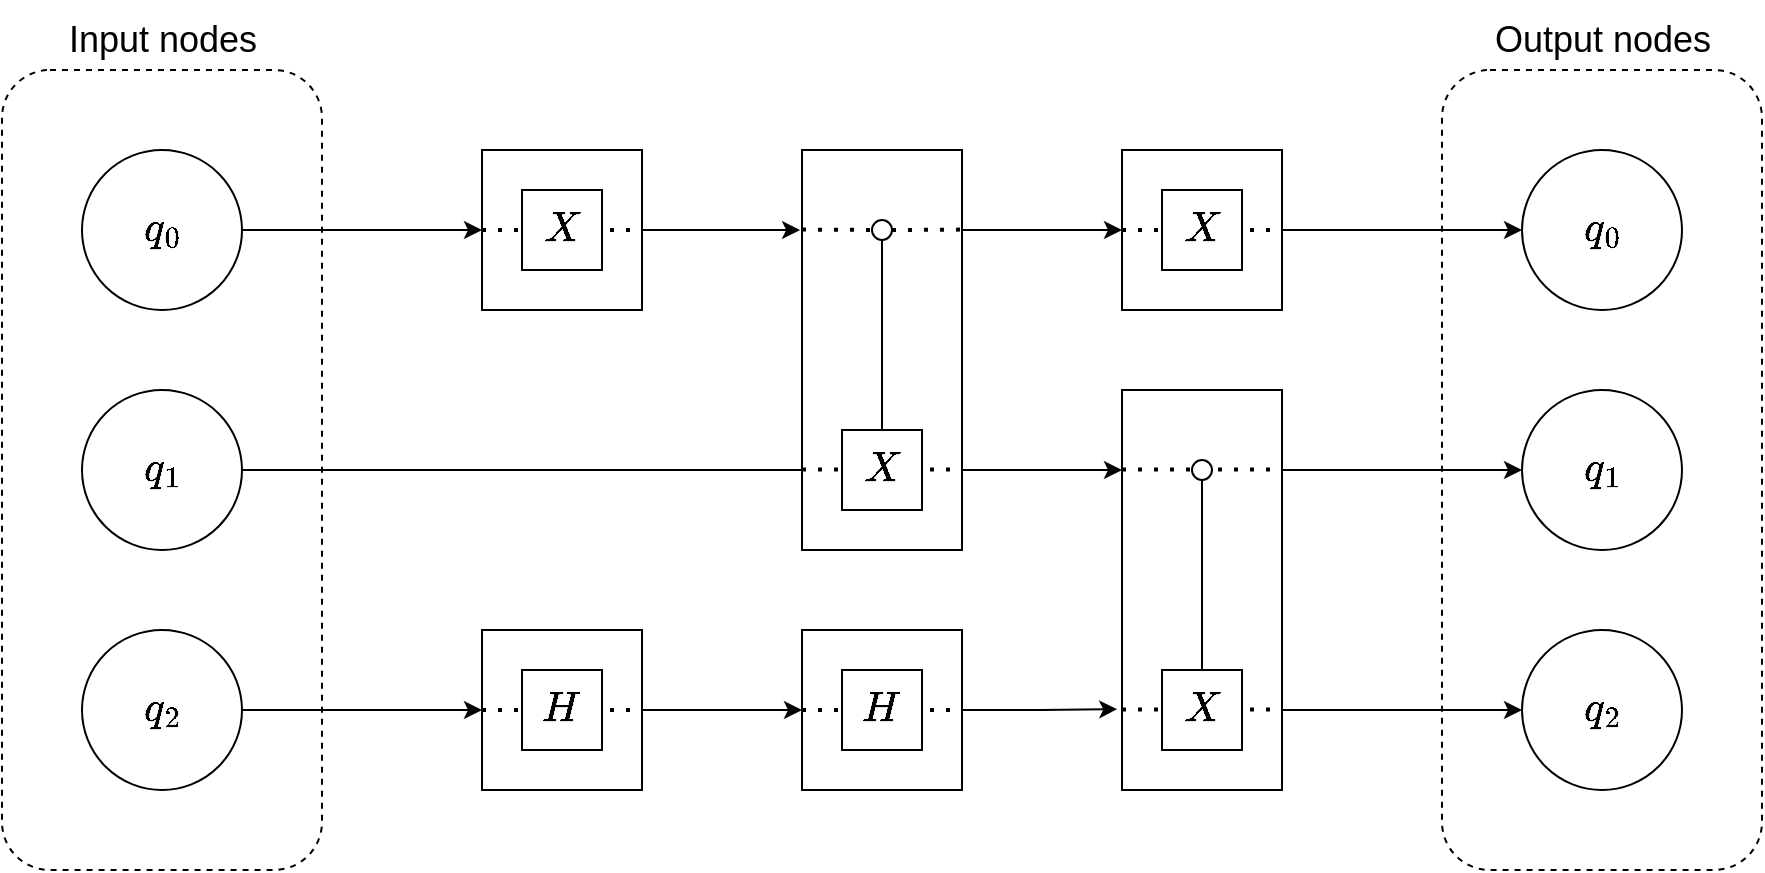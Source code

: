 <mxfile>
    <diagram name="Page-1" id="TqO0XknMDxeJT55NkYOL">
        <mxGraphModel dx="1053" dy="1194" grid="1" gridSize="10" guides="1" tooltips="1" connect="1" arrows="1" fold="1" page="1" pageScale="1" pageWidth="850" pageHeight="1100" math="1" shadow="0">
            <root>
                <mxCell id="0"/>
                <mxCell id="1" parent="0"/>
                <mxCell id="89ghsDv7PfAujkezo9FC-46" value="" style="rounded=1;whiteSpace=wrap;html=1;dashed=1;" parent="1" vertex="1">
                    <mxGeometry x="720" y="40" width="160" height="400" as="geometry"/>
                </mxCell>
                <mxCell id="89ghsDv7PfAujkezo9FC-45" value="" style="rounded=1;whiteSpace=wrap;html=1;dashed=1;" parent="1" vertex="1">
                    <mxGeometry y="40" width="160" height="400" as="geometry"/>
                </mxCell>
                <mxCell id="89ghsDv7PfAujkezo9FC-12" style="edgeStyle=orthogonalEdgeStyle;rounded=0;orthogonalLoop=1;jettySize=auto;html=1;entryX=0;entryY=0.5;entryDx=0;entryDy=0;" parent="1" source="89ghsDv7PfAujkezo9FC-1" target="89ghsDv7PfAujkezo9FC-4" edge="1">
                    <mxGeometry relative="1" as="geometry"/>
                </mxCell>
                <mxCell id="89ghsDv7PfAujkezo9FC-1" value="$$q_0$$" style="ellipse;whiteSpace=wrap;html=1;fontSize=18;" parent="1" vertex="1">
                    <mxGeometry x="40" y="80" width="80" height="80" as="geometry"/>
                </mxCell>
                <mxCell id="89ghsDv7PfAujkezo9FC-19" style="edgeStyle=orthogonalEdgeStyle;rounded=0;orthogonalLoop=1;jettySize=auto;html=1;" parent="1" source="89ghsDv7PfAujkezo9FC-2" edge="1">
                    <mxGeometry relative="1" as="geometry">
                        <mxPoint x="410" y="240" as="targetPoint"/>
                    </mxGeometry>
                </mxCell>
                <mxCell id="89ghsDv7PfAujkezo9FC-2" value="$$q_1$$" style="ellipse;whiteSpace=wrap;html=1;fontSize=18;" parent="1" vertex="1">
                    <mxGeometry x="40" y="200" width="80" height="80" as="geometry"/>
                </mxCell>
                <mxCell id="89ghsDv7PfAujkezo9FC-29" style="edgeStyle=orthogonalEdgeStyle;rounded=0;orthogonalLoop=1;jettySize=auto;html=1;entryX=0;entryY=0.5;entryDx=0;entryDy=0;" parent="1" source="89ghsDv7PfAujkezo9FC-3" target="89ghsDv7PfAujkezo9FC-25" edge="1">
                    <mxGeometry relative="1" as="geometry">
                        <mxPoint x="250" y="360" as="targetPoint"/>
                    </mxGeometry>
                </mxCell>
                <mxCell id="89ghsDv7PfAujkezo9FC-3" value="$$q_2$$" style="ellipse;whiteSpace=wrap;html=1;fontSize=18;" parent="1" vertex="1">
                    <mxGeometry x="40" y="320" width="80" height="80" as="geometry"/>
                </mxCell>
                <mxCell id="89ghsDv7PfAujkezo9FC-4" value="" style="rounded=0;whiteSpace=wrap;html=1;" parent="1" vertex="1">
                    <mxGeometry x="240" y="80" width="80" height="80" as="geometry"/>
                </mxCell>
                <mxCell id="89ghsDv7PfAujkezo9FC-13" style="edgeStyle=orthogonalEdgeStyle;rounded=0;orthogonalLoop=1;jettySize=auto;html=1;" parent="1" source="89ghsDv7PfAujkezo9FC-5" edge="1">
                    <mxGeometry relative="1" as="geometry">
                        <Array as="points">
                            <mxPoint x="550" y="120"/>
                            <mxPoint x="550" y="120"/>
                        </Array>
                        <mxPoint x="560" y="120" as="targetPoint"/>
                    </mxGeometry>
                </mxCell>
                <mxCell id="89ghsDv7PfAujkezo9FC-21" style="edgeStyle=orthogonalEdgeStyle;rounded=0;orthogonalLoop=1;jettySize=auto;html=1;" parent="1" source="89ghsDv7PfAujkezo9FC-5" edge="1">
                    <mxGeometry relative="1" as="geometry">
                        <mxPoint x="560" y="240" as="targetPoint"/>
                        <Array as="points">
                            <mxPoint x="540" y="240"/>
                            <mxPoint x="540" y="240"/>
                        </Array>
                    </mxGeometry>
                </mxCell>
                <mxCell id="89ghsDv7PfAujkezo9FC-5" value="" style="rounded=0;whiteSpace=wrap;html=1;" parent="1" vertex="1">
                    <mxGeometry x="400" y="80" width="80" height="200" as="geometry"/>
                </mxCell>
                <mxCell id="89ghsDv7PfAujkezo9FC-22" style="edgeStyle=orthogonalEdgeStyle;rounded=0;orthogonalLoop=1;jettySize=auto;html=1;entryX=0;entryY=0.5;entryDx=0;entryDy=0;" parent="1" source="89ghsDv7PfAujkezo9FC-6" target="89ghsDv7PfAujkezo9FC-8" edge="1">
                    <mxGeometry relative="1" as="geometry">
                        <Array as="points">
                            <mxPoint x="670" y="240"/>
                            <mxPoint x="670" y="240"/>
                        </Array>
                    </mxGeometry>
                </mxCell>
                <mxCell id="89ghsDv7PfAujkezo9FC-32" style="edgeStyle=orthogonalEdgeStyle;rounded=0;orthogonalLoop=1;jettySize=auto;html=1;entryX=0;entryY=0.5;entryDx=0;entryDy=0;" parent="1" source="89ghsDv7PfAujkezo9FC-6" target="89ghsDv7PfAujkezo9FC-9" edge="1">
                    <mxGeometry relative="1" as="geometry">
                        <Array as="points">
                            <mxPoint x="670" y="360"/>
                            <mxPoint x="670" y="360"/>
                        </Array>
                    </mxGeometry>
                </mxCell>
                <mxCell id="89ghsDv7PfAujkezo9FC-6" value="" style="rounded=0;whiteSpace=wrap;html=1;" parent="1" vertex="1">
                    <mxGeometry x="560" y="200" width="80" height="200" as="geometry"/>
                </mxCell>
                <mxCell id="89ghsDv7PfAujkezo9FC-7" value="$$q_0$$" style="ellipse;whiteSpace=wrap;html=1;fontSize=18;" parent="1" vertex="1">
                    <mxGeometry x="760" y="80" width="80" height="80" as="geometry"/>
                </mxCell>
                <mxCell id="89ghsDv7PfAujkezo9FC-8" value="$$q_1$$" style="ellipse;whiteSpace=wrap;html=1;fontSize=18;" parent="1" vertex="1">
                    <mxGeometry x="760" y="200" width="80" height="80" as="geometry"/>
                </mxCell>
                <mxCell id="89ghsDv7PfAujkezo9FC-9" value="$$q_2$$" style="ellipse;whiteSpace=wrap;html=1;fontSize=18;" parent="1" vertex="1">
                    <mxGeometry x="760" y="320" width="80" height="80" as="geometry"/>
                </mxCell>
                <mxCell id="89ghsDv7PfAujkezo9FC-11" style="edgeStyle=orthogonalEdgeStyle;rounded=0;orthogonalLoop=1;jettySize=auto;html=1;entryX=-0.012;entryY=0.2;entryDx=0;entryDy=0;entryPerimeter=0;" parent="1" source="89ghsDv7PfAujkezo9FC-4" target="89ghsDv7PfAujkezo9FC-5" edge="1">
                    <mxGeometry relative="1" as="geometry"/>
                </mxCell>
                <mxCell id="89ghsDv7PfAujkezo9FC-15" value="" style="endArrow=none;dashed=1;html=1;dashPattern=1 3;strokeWidth=2;rounded=0;entryX=1;entryY=0.5;entryDx=0;entryDy=0;" parent="1" target="89ghsDv7PfAujkezo9FC-4" edge="1">
                    <mxGeometry width="50" height="50" relative="1" as="geometry">
                        <mxPoint x="240" y="120" as="sourcePoint"/>
                        <mxPoint x="290" y="70" as="targetPoint"/>
                    </mxGeometry>
                </mxCell>
                <mxCell id="89ghsDv7PfAujkezo9FC-16" value="" style="endArrow=none;dashed=1;html=1;dashPattern=1 3;strokeWidth=2;rounded=0;entryX=1;entryY=0.5;entryDx=0;entryDy=0;" parent="1" source="89ghsDv7PfAujkezo9FC-40" edge="1">
                    <mxGeometry width="50" height="50" relative="1" as="geometry">
                        <mxPoint x="400" y="119.8" as="sourcePoint"/>
                        <mxPoint x="480" y="119.8" as="targetPoint"/>
                    </mxGeometry>
                </mxCell>
                <mxCell id="89ghsDv7PfAujkezo9FC-17" value="" style="endArrow=none;dashed=1;html=1;dashPattern=1 3;strokeWidth=2;rounded=0;entryX=1;entryY=0.5;entryDx=0;entryDy=0;" parent="1" edge="1">
                    <mxGeometry width="50" height="50" relative="1" as="geometry">
                        <mxPoint x="400" y="239.8" as="sourcePoint"/>
                        <mxPoint x="480" y="239.8" as="targetPoint"/>
                    </mxGeometry>
                </mxCell>
                <mxCell id="89ghsDv7PfAujkezo9FC-20" value="" style="endArrow=none;dashed=1;html=1;dashPattern=1 3;strokeWidth=2;rounded=0;entryX=1;entryY=0.5;entryDx=0;entryDy=0;" parent="1" edge="1">
                    <mxGeometry width="50" height="50" relative="1" as="geometry">
                        <mxPoint x="560" y="239.8" as="sourcePoint"/>
                        <mxPoint x="640" y="239.8" as="targetPoint"/>
                    </mxGeometry>
                </mxCell>
                <mxCell id="89ghsDv7PfAujkezo9FC-30" style="edgeStyle=orthogonalEdgeStyle;rounded=0;orthogonalLoop=1;jettySize=auto;html=1;" parent="1" source="89ghsDv7PfAujkezo9FC-25" edge="1">
                    <mxGeometry relative="1" as="geometry">
                        <mxPoint x="400" y="360" as="targetPoint"/>
                    </mxGeometry>
                </mxCell>
                <mxCell id="89ghsDv7PfAujkezo9FC-25" value="" style="rounded=0;whiteSpace=wrap;html=1;" parent="1" vertex="1">
                    <mxGeometry x="240" y="320" width="80" height="80" as="geometry"/>
                </mxCell>
                <mxCell id="89ghsDv7PfAujkezo9FC-26" value="" style="endArrow=none;dashed=1;html=1;dashPattern=1 3;strokeWidth=2;rounded=0;entryX=1;entryY=0.5;entryDx=0;entryDy=0;exitX=0;exitY=0.5;exitDx=0;exitDy=0;" parent="1" source="89ghsDv7PfAujkezo9FC-25" target="89ghsDv7PfAujkezo9FC-25" edge="1">
                    <mxGeometry width="50" height="50" relative="1" as="geometry">
                        <mxPoint x="230" y="360" as="sourcePoint"/>
                        <mxPoint x="280" y="310" as="targetPoint"/>
                    </mxGeometry>
                </mxCell>
                <mxCell id="89ghsDv7PfAujkezo9FC-27" value="" style="rounded=0;whiteSpace=wrap;html=1;" parent="1" vertex="1">
                    <mxGeometry x="400" y="320" width="80" height="80" as="geometry"/>
                </mxCell>
                <mxCell id="89ghsDv7PfAujkezo9FC-28" value="" style="endArrow=none;dashed=1;html=1;dashPattern=1 3;strokeWidth=2;rounded=0;entryX=1;entryY=0.5;entryDx=0;entryDy=0;" parent="1" target="89ghsDv7PfAujkezo9FC-27" edge="1">
                    <mxGeometry width="50" height="50" relative="1" as="geometry">
                        <mxPoint x="400" y="360" as="sourcePoint"/>
                        <mxPoint x="450" y="310" as="targetPoint"/>
                    </mxGeometry>
                </mxCell>
                <mxCell id="89ghsDv7PfAujkezo9FC-31" style="edgeStyle=orthogonalEdgeStyle;rounded=0;orthogonalLoop=1;jettySize=auto;html=1;entryX=-0.03;entryY=0.798;entryDx=0;entryDy=0;entryPerimeter=0;" parent="1" source="89ghsDv7PfAujkezo9FC-27" target="89ghsDv7PfAujkezo9FC-6" edge="1">
                    <mxGeometry relative="1" as="geometry"/>
                </mxCell>
                <mxCell id="89ghsDv7PfAujkezo9FC-33" value="" style="endArrow=none;dashed=1;html=1;dashPattern=1 3;strokeWidth=2;rounded=0;entryX=1;entryY=0.5;entryDx=0;entryDy=0;" parent="1" edge="1">
                    <mxGeometry width="50" height="50" relative="1" as="geometry">
                        <mxPoint x="560" y="359.8" as="sourcePoint"/>
                        <mxPoint x="640" y="359.8" as="targetPoint"/>
                    </mxGeometry>
                </mxCell>
                <mxCell id="89ghsDv7PfAujkezo9FC-35" value="$$X$$" style="whiteSpace=wrap;html=1;aspect=fixed;fontSize=18;" parent="1" vertex="1">
                    <mxGeometry x="260" y="100" width="40" height="40" as="geometry"/>
                </mxCell>
                <mxCell id="89ghsDv7PfAujkezo9FC-36" value="$$H$$" style="whiteSpace=wrap;html=1;aspect=fixed;fontSize=18;" parent="1" vertex="1">
                    <mxGeometry x="260" y="340" width="40" height="40" as="geometry"/>
                </mxCell>
                <mxCell id="89ghsDv7PfAujkezo9FC-37" value="$$H$$" style="whiteSpace=wrap;html=1;aspect=fixed;fontSize=18;" parent="1" vertex="1">
                    <mxGeometry x="420" y="340" width="40" height="40" as="geometry"/>
                </mxCell>
                <mxCell id="89ghsDv7PfAujkezo9FC-38" value="$$X$$" style="whiteSpace=wrap;html=1;aspect=fixed;fontSize=18;" parent="1" vertex="1">
                    <mxGeometry x="420" y="220" width="40" height="40" as="geometry"/>
                </mxCell>
                <mxCell id="89ghsDv7PfAujkezo9FC-39" value="$$X$$" style="whiteSpace=wrap;html=1;aspect=fixed;fontSize=18;" parent="1" vertex="1">
                    <mxGeometry x="580" y="340" width="40" height="40" as="geometry"/>
                </mxCell>
                <mxCell id="89ghsDv7PfAujkezo9FC-41" value="" style="endArrow=none;dashed=1;html=1;dashPattern=1 3;strokeWidth=2;rounded=0;entryX=1;entryY=0.5;entryDx=0;entryDy=0;" parent="1" target="89ghsDv7PfAujkezo9FC-40" edge="1">
                    <mxGeometry width="50" height="50" relative="1" as="geometry">
                        <mxPoint x="400" y="119.8" as="sourcePoint"/>
                        <mxPoint x="480" y="119.8" as="targetPoint"/>
                    </mxGeometry>
                </mxCell>
                <mxCell id="89ghsDv7PfAujkezo9FC-42" style="edgeStyle=orthogonalEdgeStyle;rounded=0;orthogonalLoop=1;jettySize=auto;html=1;entryX=0.5;entryY=0;entryDx=0;entryDy=0;endArrow=none;endFill=0;" parent="1" source="89ghsDv7PfAujkezo9FC-40" target="89ghsDv7PfAujkezo9FC-38" edge="1">
                    <mxGeometry relative="1" as="geometry"/>
                </mxCell>
                <mxCell id="89ghsDv7PfAujkezo9FC-40" value="" style="ellipse;whiteSpace=wrap;html=1;aspect=fixed;" parent="1" vertex="1">
                    <mxGeometry x="435" y="115" width="10" height="10" as="geometry"/>
                </mxCell>
                <mxCell id="89ghsDv7PfAujkezo9FC-43" style="edgeStyle=orthogonalEdgeStyle;rounded=0;orthogonalLoop=1;jettySize=auto;html=1;entryX=0.5;entryY=0;entryDx=0;entryDy=0;endArrow=none;endFill=0;" parent="1" source="89ghsDv7PfAujkezo9FC-44" edge="1">
                    <mxGeometry relative="1" as="geometry">
                        <mxPoint x="600" y="340" as="targetPoint"/>
                    </mxGeometry>
                </mxCell>
                <mxCell id="89ghsDv7PfAujkezo9FC-44" value="" style="ellipse;whiteSpace=wrap;html=1;aspect=fixed;" parent="1" vertex="1">
                    <mxGeometry x="595" y="235" width="10" height="10" as="geometry"/>
                </mxCell>
                <mxCell id="89ghsDv7PfAujkezo9FC-47" value="Input nodes" style="text;html=1;align=center;verticalAlign=middle;resizable=0;points=[];autosize=1;strokeColor=none;fillColor=none;fontSize=18;" parent="1" vertex="1">
                    <mxGeometry x="20" y="5" width="120" height="40" as="geometry"/>
                </mxCell>
                <mxCell id="89ghsDv7PfAujkezo9FC-48" value="Output nodes" style="text;html=1;align=center;verticalAlign=middle;resizable=0;points=[];autosize=1;strokeColor=none;fillColor=none;fontSize=18;" parent="1" vertex="1">
                    <mxGeometry x="735" y="5" width="130" height="40" as="geometry"/>
                </mxCell>
                <mxCell id="89" style="edgeStyle=none;html=1;entryX=0;entryY=0.5;entryDx=0;entryDy=0;" parent="1" source="86" target="89ghsDv7PfAujkezo9FC-7" edge="1">
                    <mxGeometry relative="1" as="geometry"/>
                </mxCell>
                <mxCell id="86" value="" style="rounded=0;whiteSpace=wrap;html=1;" parent="1" vertex="1">
                    <mxGeometry x="560" y="80" width="80" height="80" as="geometry"/>
                </mxCell>
                <mxCell id="87" value="" style="endArrow=none;dashed=1;html=1;dashPattern=1 3;strokeWidth=2;rounded=0;entryX=1;entryY=0.5;entryDx=0;entryDy=0;" parent="1" target="86" edge="1">
                    <mxGeometry width="50" height="50" relative="1" as="geometry">
                        <mxPoint x="560" y="120" as="sourcePoint"/>
                        <mxPoint x="610" y="70" as="targetPoint"/>
                    </mxGeometry>
                </mxCell>
                <mxCell id="88" value="$$X$$" style="whiteSpace=wrap;html=1;aspect=fixed;fontSize=18;" parent="1" vertex="1">
                    <mxGeometry x="580" y="100" width="40" height="40" as="geometry"/>
                </mxCell>
            </root>
        </mxGraphModel>
    </diagram>
</mxfile>